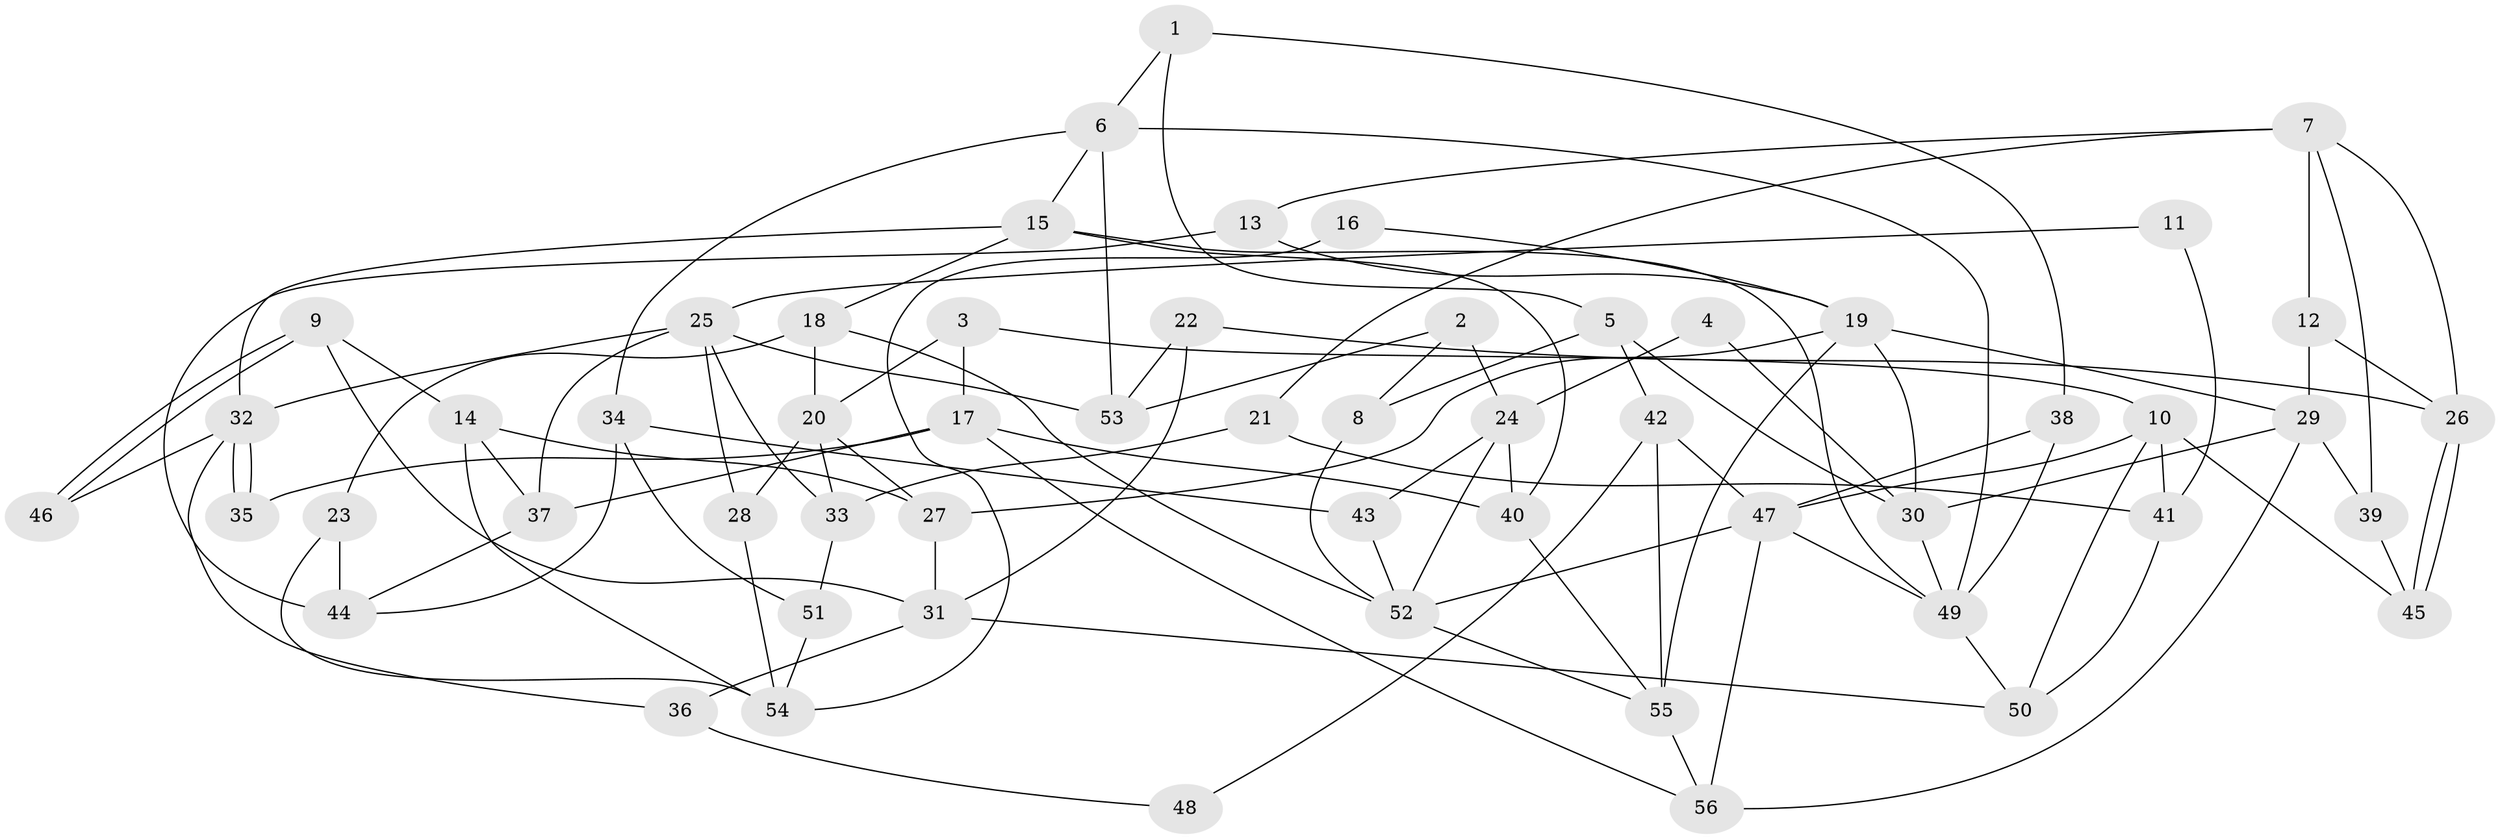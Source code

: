 // coarse degree distribution, {6: 0.21739130434782608, 4: 0.13043478260869565, 5: 0.13043478260869565, 9: 0.043478260869565216, 8: 0.08695652173913043, 3: 0.2608695652173913, 7: 0.08695652173913043, 2: 0.043478260869565216}
// Generated by graph-tools (version 1.1) at 2025/37/03/04/25 23:37:13]
// undirected, 56 vertices, 112 edges
graph export_dot {
  node [color=gray90,style=filled];
  1;
  2;
  3;
  4;
  5;
  6;
  7;
  8;
  9;
  10;
  11;
  12;
  13;
  14;
  15;
  16;
  17;
  18;
  19;
  20;
  21;
  22;
  23;
  24;
  25;
  26;
  27;
  28;
  29;
  30;
  31;
  32;
  33;
  34;
  35;
  36;
  37;
  38;
  39;
  40;
  41;
  42;
  43;
  44;
  45;
  46;
  47;
  48;
  49;
  50;
  51;
  52;
  53;
  54;
  55;
  56;
  1 -- 38;
  1 -- 6;
  1 -- 5;
  2 -- 8;
  2 -- 24;
  2 -- 53;
  3 -- 17;
  3 -- 10;
  3 -- 20;
  4 -- 30;
  4 -- 24;
  5 -- 30;
  5 -- 8;
  5 -- 42;
  6 -- 15;
  6 -- 34;
  6 -- 49;
  6 -- 53;
  7 -- 26;
  7 -- 39;
  7 -- 12;
  7 -- 13;
  7 -- 21;
  8 -- 52;
  9 -- 31;
  9 -- 46;
  9 -- 46;
  9 -- 14;
  10 -- 47;
  10 -- 41;
  10 -- 45;
  10 -- 50;
  11 -- 25;
  11 -- 41;
  12 -- 26;
  12 -- 29;
  13 -- 19;
  13 -- 44;
  14 -- 27;
  14 -- 37;
  14 -- 54;
  15 -- 18;
  15 -- 49;
  15 -- 32;
  15 -- 40;
  16 -- 54;
  16 -- 19;
  17 -- 37;
  17 -- 40;
  17 -- 35;
  17 -- 56;
  18 -- 23;
  18 -- 52;
  18 -- 20;
  19 -- 55;
  19 -- 29;
  19 -- 27;
  19 -- 30;
  20 -- 27;
  20 -- 28;
  20 -- 33;
  21 -- 33;
  21 -- 41;
  22 -- 31;
  22 -- 53;
  22 -- 26;
  23 -- 44;
  23 -- 54;
  24 -- 52;
  24 -- 43;
  24 -- 40;
  25 -- 53;
  25 -- 32;
  25 -- 28;
  25 -- 33;
  25 -- 37;
  26 -- 45;
  26 -- 45;
  27 -- 31;
  28 -- 54;
  29 -- 56;
  29 -- 30;
  29 -- 39;
  30 -- 49;
  31 -- 50;
  31 -- 36;
  32 -- 35;
  32 -- 35;
  32 -- 36;
  32 -- 46;
  33 -- 51;
  34 -- 51;
  34 -- 44;
  34 -- 43;
  36 -- 48;
  37 -- 44;
  38 -- 49;
  38 -- 47;
  39 -- 45;
  40 -- 55;
  41 -- 50;
  42 -- 55;
  42 -- 47;
  42 -- 48;
  43 -- 52;
  47 -- 49;
  47 -- 52;
  47 -- 56;
  49 -- 50;
  51 -- 54;
  52 -- 55;
  55 -- 56;
}
